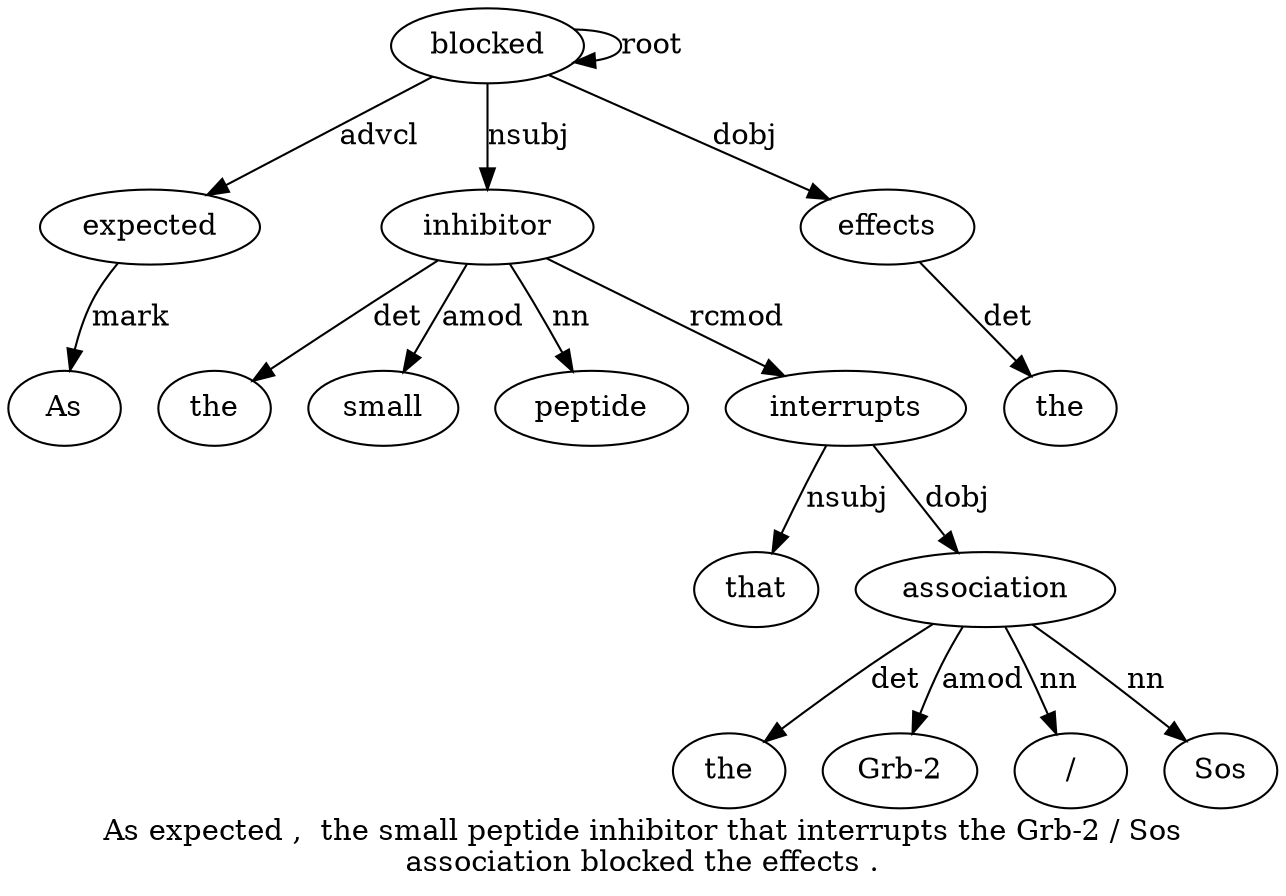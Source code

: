 digraph "As expected ,  the small peptide inhibitor that interrupts the Grb-2 / Sos association blocked the effects ." {
label="As expected ,  the small peptide inhibitor that interrupts the Grb-2 / Sos
association blocked the effects .";
expected2 [style=filled, fillcolor=white, label=expected];
As1 [style=filled, fillcolor=white, label=As];
expected2 -> As1  [label=mark];
blocked15 [style=filled, fillcolor=white, label=blocked];
blocked15 -> expected2  [label=advcl];
inhibitor7 [style=filled, fillcolor=white, label=inhibitor];
the4 [style=filled, fillcolor=white, label=the];
inhibitor7 -> the4  [label=det];
small5 [style=filled, fillcolor=white, label=small];
inhibitor7 -> small5  [label=amod];
peptide6 [style=filled, fillcolor=white, label=peptide];
inhibitor7 -> peptide6  [label=nn];
blocked15 -> inhibitor7  [label=nsubj];
interrupts9 [style=filled, fillcolor=white, label=interrupts];
that8 [style=filled, fillcolor=white, label=that];
interrupts9 -> that8  [label=nsubj];
inhibitor7 -> interrupts9  [label=rcmod];
association14 [style=filled, fillcolor=white, label=association];
the10 [style=filled, fillcolor=white, label=the];
association14 -> the10  [label=det];
"Grb-211" [style=filled, fillcolor=white, label="Grb-2"];
association14 -> "Grb-211"  [label=amod];
"/12" [style=filled, fillcolor=white, label="/"];
association14 -> "/12"  [label=nn];
Sos13 [style=filled, fillcolor=white, label=Sos];
association14 -> Sos13  [label=nn];
interrupts9 -> association14  [label=dobj];
blocked15 -> blocked15  [label=root];
effects17 [style=filled, fillcolor=white, label=effects];
the16 [style=filled, fillcolor=white, label=the];
effects17 -> the16  [label=det];
blocked15 -> effects17  [label=dobj];
}
